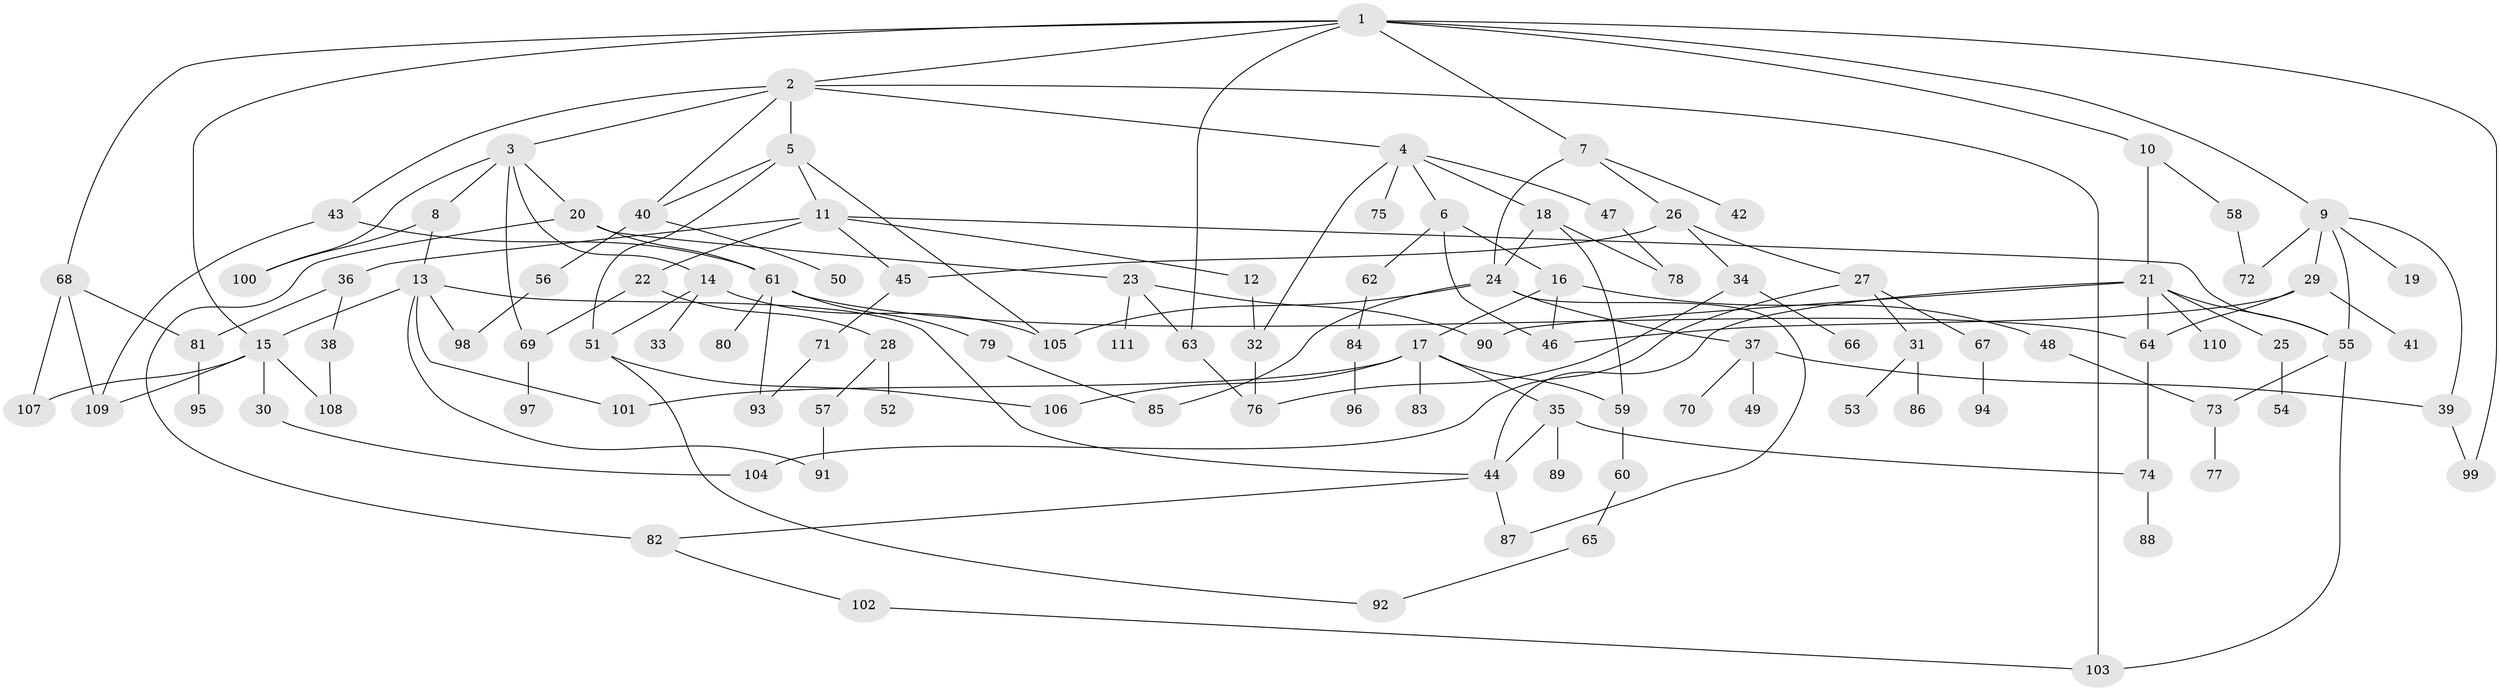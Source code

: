 // coarse degree distribution, {7: 0.043478260869565216, 9: 0.043478260869565216, 5: 0.10869565217391304, 4: 0.13043478260869565, 3: 0.2608695652173913, 6: 0.08695652173913043, 1: 0.10869565217391304, 2: 0.1956521739130435, 8: 0.021739130434782608}
// Generated by graph-tools (version 1.1) at 2025/48/03/04/25 22:48:54]
// undirected, 111 vertices, 157 edges
graph export_dot {
  node [color=gray90,style=filled];
  1;
  2;
  3;
  4;
  5;
  6;
  7;
  8;
  9;
  10;
  11;
  12;
  13;
  14;
  15;
  16;
  17;
  18;
  19;
  20;
  21;
  22;
  23;
  24;
  25;
  26;
  27;
  28;
  29;
  30;
  31;
  32;
  33;
  34;
  35;
  36;
  37;
  38;
  39;
  40;
  41;
  42;
  43;
  44;
  45;
  46;
  47;
  48;
  49;
  50;
  51;
  52;
  53;
  54;
  55;
  56;
  57;
  58;
  59;
  60;
  61;
  62;
  63;
  64;
  65;
  66;
  67;
  68;
  69;
  70;
  71;
  72;
  73;
  74;
  75;
  76;
  77;
  78;
  79;
  80;
  81;
  82;
  83;
  84;
  85;
  86;
  87;
  88;
  89;
  90;
  91;
  92;
  93;
  94;
  95;
  96;
  97;
  98;
  99;
  100;
  101;
  102;
  103;
  104;
  105;
  106;
  107;
  108;
  109;
  110;
  111;
  1 -- 2;
  1 -- 7;
  1 -- 9;
  1 -- 10;
  1 -- 63;
  1 -- 68;
  1 -- 99;
  1 -- 15;
  2 -- 3;
  2 -- 4;
  2 -- 5;
  2 -- 43;
  2 -- 40;
  2 -- 103;
  3 -- 8;
  3 -- 14;
  3 -- 20;
  3 -- 100;
  3 -- 69;
  4 -- 6;
  4 -- 18;
  4 -- 32;
  4 -- 47;
  4 -- 75;
  5 -- 11;
  5 -- 40;
  5 -- 51;
  5 -- 105;
  6 -- 16;
  6 -- 46;
  6 -- 62;
  7 -- 26;
  7 -- 42;
  7 -- 24;
  8 -- 13;
  8 -- 100;
  9 -- 19;
  9 -- 29;
  9 -- 39;
  9 -- 72;
  9 -- 55;
  10 -- 21;
  10 -- 58;
  11 -- 12;
  11 -- 22;
  11 -- 36;
  11 -- 55;
  11 -- 45;
  12 -- 32;
  13 -- 15;
  13 -- 44;
  13 -- 91;
  13 -- 98;
  13 -- 101;
  14 -- 33;
  14 -- 51;
  14 -- 105;
  15 -- 30;
  15 -- 107;
  15 -- 108;
  15 -- 109;
  16 -- 17;
  16 -- 48;
  16 -- 46;
  17 -- 35;
  17 -- 59;
  17 -- 83;
  17 -- 101;
  17 -- 106;
  18 -- 24;
  18 -- 78;
  18 -- 59;
  20 -- 23;
  20 -- 61;
  20 -- 82;
  21 -- 25;
  21 -- 55;
  21 -- 110;
  21 -- 64;
  21 -- 44;
  21 -- 90;
  22 -- 28;
  22 -- 69;
  23 -- 90;
  23 -- 111;
  23 -- 63;
  24 -- 37;
  24 -- 87;
  24 -- 85;
  24 -- 105;
  25 -- 54;
  26 -- 27;
  26 -- 34;
  26 -- 45;
  27 -- 31;
  27 -- 67;
  27 -- 104;
  28 -- 52;
  28 -- 57;
  29 -- 41;
  29 -- 46;
  29 -- 64;
  30 -- 104;
  31 -- 53;
  31 -- 86;
  32 -- 76;
  34 -- 66;
  34 -- 76;
  35 -- 89;
  35 -- 74;
  35 -- 44;
  36 -- 38;
  36 -- 81;
  37 -- 49;
  37 -- 70;
  37 -- 39;
  38 -- 108;
  39 -- 99;
  40 -- 50;
  40 -- 56;
  43 -- 109;
  43 -- 61;
  44 -- 82;
  44 -- 87;
  45 -- 71;
  47 -- 78;
  48 -- 73;
  51 -- 106;
  51 -- 92;
  55 -- 73;
  55 -- 103;
  56 -- 98;
  57 -- 91;
  58 -- 72;
  59 -- 60;
  60 -- 65;
  61 -- 64;
  61 -- 79;
  61 -- 80;
  61 -- 93;
  62 -- 84;
  63 -- 76;
  64 -- 74;
  65 -- 92;
  67 -- 94;
  68 -- 109;
  68 -- 81;
  68 -- 107;
  69 -- 97;
  71 -- 93;
  73 -- 77;
  74 -- 88;
  79 -- 85;
  81 -- 95;
  82 -- 102;
  84 -- 96;
  102 -- 103;
}
